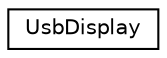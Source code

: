 digraph "圖形化之類別階層"
{
 // LATEX_PDF_SIZE
  edge [fontname="Helvetica",fontsize="10",labelfontname="Helvetica",labelfontsize="10"];
  node [fontname="Helvetica",fontsize="10",shape=record];
  rankdir="LR";
  Node0 [label="UsbDisplay",height=0.2,width=0.4,color="black", fillcolor="white", style="filled",URL="$classUsbDisplay.html",tooltip=" "];
}

